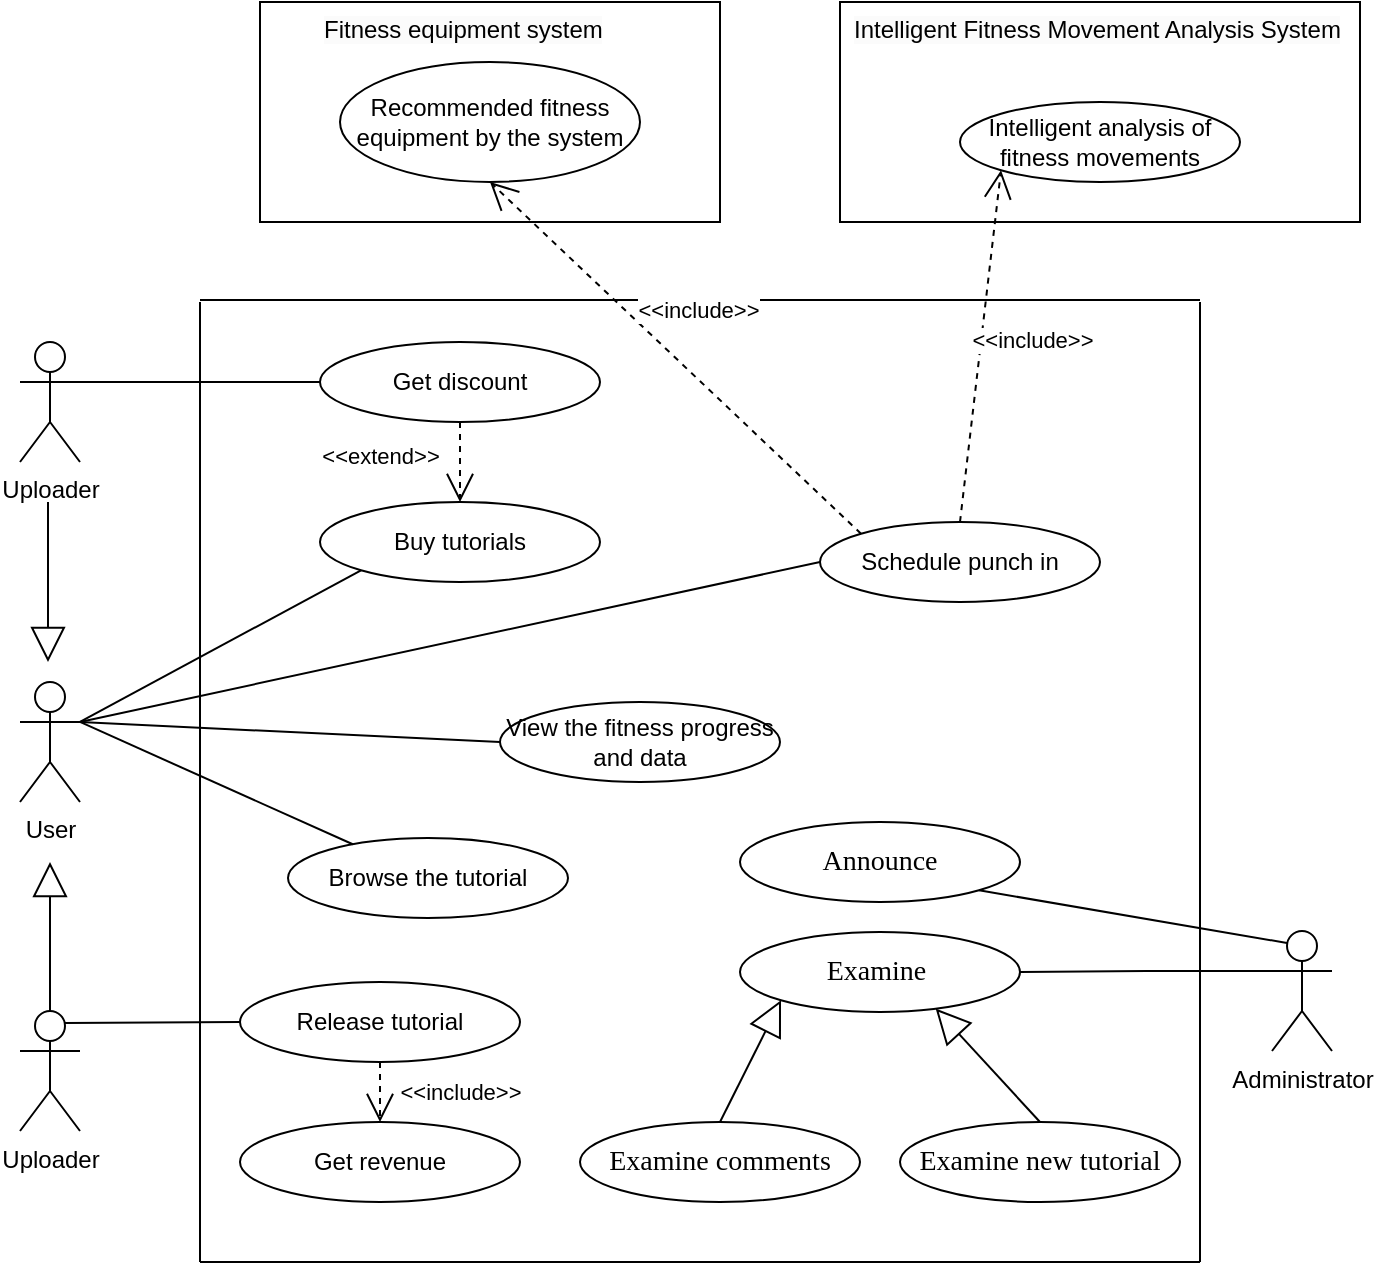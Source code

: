 <mxfile version="24.8.4">
  <diagram name="第 1 页" id="2JoYq1CiL_ViwrK-kZay">
    <mxGraphModel dx="1255" dy="855" grid="1" gridSize="10" guides="1" tooltips="1" connect="1" arrows="1" fold="1" page="1" pageScale="1" pageWidth="827" pageHeight="1169" math="0" shadow="0">
      <root>
        <mxCell id="0" />
        <mxCell id="1" parent="0" />
        <mxCell id="nkLPv6YQ5zhJVcPbAPPE-1" value="" style="edgeStyle=orthogonalEdgeStyle;rounded=0;orthogonalLoop=1;jettySize=auto;html=1;exitX=0;exitY=0.333;exitDx=0;exitDy=0;exitPerimeter=0;endArrow=none;endFill=0;" parent="1" source="nkLPv6YQ5zhJVcPbAPPE-2" target="nkLPv6YQ5zhJVcPbAPPE-20" edge="1">
          <mxGeometry relative="1" as="geometry" />
        </mxCell>
        <mxCell id="nkLPv6YQ5zhJVcPbAPPE-2" value="Administrator" style="shape=umlActor;verticalLabelPosition=bottom;verticalAlign=top;html=1;outlineConnect=0;" parent="1" vertex="1">
          <mxGeometry x="726" y="544.5" width="30" height="60" as="geometry" />
        </mxCell>
        <mxCell id="nkLPv6YQ5zhJVcPbAPPE-3" value="User" style="shape=umlActor;verticalLabelPosition=bottom;verticalAlign=top;html=1;outlineConnect=0;" parent="1" vertex="1">
          <mxGeometry x="100" y="420" width="30" height="60" as="geometry" />
        </mxCell>
        <mxCell id="nkLPv6YQ5zhJVcPbAPPE-4" value="Uploader" style="shape=umlActor;verticalLabelPosition=bottom;verticalAlign=top;html=1;outlineConnect=0;" parent="1" vertex="1">
          <mxGeometry x="100" y="584.5" width="30" height="60" as="geometry" />
        </mxCell>
        <mxCell id="nkLPv6YQ5zhJVcPbAPPE-5" value="" style="endArrow=block;endSize=15;endFill=0;html=1;rounded=0;exitX=0.5;exitY=0;exitDx=0;exitDy=0;exitPerimeter=0;" parent="1" source="nkLPv6YQ5zhJVcPbAPPE-4" edge="1">
          <mxGeometry width="160" relative="1" as="geometry">
            <mxPoint x="230" y="470" as="sourcePoint" />
            <mxPoint x="115" y="510" as="targetPoint" />
          </mxGeometry>
        </mxCell>
        <mxCell id="nkLPv6YQ5zhJVcPbAPPE-6" value="" style="endArrow=block;endSize=15;endFill=0;html=1;rounded=0;" parent="1" edge="1">
          <mxGeometry width="160" relative="1" as="geometry">
            <mxPoint x="114" y="330" as="sourcePoint" />
            <mxPoint x="114" y="410" as="targetPoint" />
          </mxGeometry>
        </mxCell>
        <mxCell id="nkLPv6YQ5zhJVcPbAPPE-7" value="Release tutorial" style="ellipse;whiteSpace=wrap;html=1;" parent="1" vertex="1">
          <mxGeometry x="210" y="570" width="140" height="40" as="geometry" />
        </mxCell>
        <mxCell id="nkLPv6YQ5zhJVcPbAPPE-8" value="Buy tutorials" style="ellipse;whiteSpace=wrap;html=1;" parent="1" vertex="1">
          <mxGeometry x="250" y="330" width="140" height="40" as="geometry" />
        </mxCell>
        <mxCell id="nkLPv6YQ5zhJVcPbAPPE-11" value="Schedule punch in" style="ellipse;whiteSpace=wrap;html=1;" parent="1" vertex="1">
          <mxGeometry x="500" y="340" width="140" height="40" as="geometry" />
        </mxCell>
        <mxCell id="nkLPv6YQ5zhJVcPbAPPE-12" value="" style="endArrow=none;endFill=0;endSize=12;html=1;rounded=0;exitX=0.75;exitY=0.1;exitDx=0;exitDy=0;exitPerimeter=0;entryX=0;entryY=0.5;entryDx=0;entryDy=0;" parent="1" source="nkLPv6YQ5zhJVcPbAPPE-4" target="nkLPv6YQ5zhJVcPbAPPE-7" edge="1">
          <mxGeometry width="160" relative="1" as="geometry">
            <mxPoint x="630" y="340" as="sourcePoint" />
            <mxPoint x="790" y="340" as="targetPoint" />
          </mxGeometry>
        </mxCell>
        <mxCell id="nkLPv6YQ5zhJVcPbAPPE-13" value="" style="endArrow=none;endFill=0;endSize=12;html=1;rounded=0;exitX=1;exitY=0.333;exitDx=0;exitDy=0;exitPerimeter=0;entryX=0;entryY=1;entryDx=0;entryDy=0;" parent="1" source="nkLPv6YQ5zhJVcPbAPPE-3" target="nkLPv6YQ5zhJVcPbAPPE-8" edge="1">
          <mxGeometry width="160" relative="1" as="geometry">
            <mxPoint x="210" y="400" as="sourcePoint" />
            <mxPoint x="370" y="340" as="targetPoint" />
          </mxGeometry>
        </mxCell>
        <mxCell id="nkLPv6YQ5zhJVcPbAPPE-14" value="Browse the tutorial" style="ellipse;whiteSpace=wrap;html=1;" parent="1" vertex="1">
          <mxGeometry x="234" y="498" width="140" height="40" as="geometry" />
        </mxCell>
        <mxCell id="nkLPv6YQ5zhJVcPbAPPE-15" value="" style="endArrow=none;endFill=0;endSize=12;html=1;rounded=0;exitX=1;exitY=0.333;exitDx=0;exitDy=0;exitPerimeter=0;" parent="1" source="nkLPv6YQ5zhJVcPbAPPE-3" target="nkLPv6YQ5zhJVcPbAPPE-14" edge="1">
          <mxGeometry width="160" relative="1" as="geometry">
            <mxPoint x="250" y="370" as="sourcePoint" />
            <mxPoint x="360" y="428" as="targetPoint" />
          </mxGeometry>
        </mxCell>
        <mxCell id="nkLPv6YQ5zhJVcPbAPPE-16" value="&amp;lt;&amp;lt;include&amp;gt;&amp;gt;" style="endArrow=open;endSize=12;dashed=1;html=1;rounded=0;exitX=0.5;exitY=1;exitDx=0;exitDy=0;entryX=0.5;entryY=0;entryDx=0;entryDy=0;" parent="1" source="nkLPv6YQ5zhJVcPbAPPE-7" target="nkLPv6YQ5zhJVcPbAPPE-27" edge="1">
          <mxGeometry x="-0.033" y="40" width="160" relative="1" as="geometry">
            <mxPoint x="289.78" y="596.0" as="sourcePoint" />
            <mxPoint x="290" y="660" as="targetPoint" />
            <mxPoint as="offset" />
          </mxGeometry>
        </mxCell>
        <mxCell id="nkLPv6YQ5zhJVcPbAPPE-20" value="&lt;p class=&quot;MsoNormal&quot;&gt;&lt;span style=&quot;mso-spacerun:&#39;yes&#39;;font-family:宋体;mso-ascii-font-family:Calibri;&lt;br/&gt;mso-hansi-font-family:Calibri;mso-bidi-font-family:&#39;Times New Roman&#39;;font-size:10.5pt;&lt;br/&gt;mso-font-kerning:1.0pt;&quot;&gt;&lt;font face=&quot;Calibri&quot;&gt;Examine&amp;nbsp;&lt;/font&gt;&lt;/span&gt;&lt;/p&gt;" style="ellipse;whiteSpace=wrap;html=1;" parent="1" vertex="1">
          <mxGeometry x="460" y="545" width="140" height="40" as="geometry" />
        </mxCell>
        <mxCell id="nkLPv6YQ5zhJVcPbAPPE-21" value="&lt;p class=&quot;MsoNormal&quot;&gt;&lt;font face=&quot;Calibri&quot;&gt;&lt;span style=&quot;font-size: 14px;&quot;&gt;Announce&lt;/span&gt;&lt;/font&gt;&lt;br&gt;&lt;/p&gt;" style="ellipse;whiteSpace=wrap;html=1;" parent="1" vertex="1">
          <mxGeometry x="460" y="490" width="140" height="40" as="geometry" />
        </mxCell>
        <mxCell id="nkLPv6YQ5zhJVcPbAPPE-22" value="&lt;p class=&quot;MsoNormal&quot;&gt;&lt;font face=&quot;Calibri&quot;&gt;&lt;span style=&quot;font-size: 14px;&quot;&gt;Examine new tutorial&lt;/span&gt;&lt;/font&gt;&lt;br&gt;&lt;/p&gt;" style="ellipse;whiteSpace=wrap;html=1;" parent="1" vertex="1">
          <mxGeometry x="540" y="640" width="140" height="40" as="geometry" />
        </mxCell>
        <mxCell id="nkLPv6YQ5zhJVcPbAPPE-23" value="&lt;p class=&quot;MsoNormal&quot;&gt;&lt;font face=&quot;Calibri&quot;&gt;&lt;span style=&quot;font-size: 14px;&quot;&gt;Examine comments&lt;/span&gt;&lt;/font&gt;&lt;/p&gt;" style="ellipse;whiteSpace=wrap;html=1;" parent="1" vertex="1">
          <mxGeometry x="380" y="640" width="140" height="40" as="geometry" />
        </mxCell>
        <mxCell id="nkLPv6YQ5zhJVcPbAPPE-24" value="" style="endArrow=block;endSize=15;endFill=0;html=1;rounded=0;exitX=0.5;exitY=0;exitDx=0;exitDy=0;entryX=0.699;entryY=0.958;entryDx=0;entryDy=0;entryPerimeter=0;" parent="1" source="nkLPv6YQ5zhJVcPbAPPE-22" target="nkLPv6YQ5zhJVcPbAPPE-20" edge="1">
          <mxGeometry width="160" relative="1" as="geometry">
            <mxPoint x="85" y="580" as="sourcePoint" />
            <mxPoint x="110" y="490" as="targetPoint" />
          </mxGeometry>
        </mxCell>
        <mxCell id="nkLPv6YQ5zhJVcPbAPPE-25" value="" style="endArrow=block;endSize=15;endFill=0;html=1;rounded=0;exitX=0.5;exitY=0;exitDx=0;exitDy=0;entryX=0;entryY=1;entryDx=0;entryDy=0;" parent="1" source="nkLPv6YQ5zhJVcPbAPPE-23" target="nkLPv6YQ5zhJVcPbAPPE-20" edge="1">
          <mxGeometry width="160" relative="1" as="geometry">
            <mxPoint x="95" y="590" as="sourcePoint" />
            <mxPoint x="530" y="640" as="targetPoint" />
          </mxGeometry>
        </mxCell>
        <mxCell id="nkLPv6YQ5zhJVcPbAPPE-26" value="" style="endArrow=none;endFill=0;endSize=12;html=1;rounded=0;exitX=0.25;exitY=0.1;exitDx=0;exitDy=0;exitPerimeter=0;entryX=1;entryY=1;entryDx=0;entryDy=0;" parent="1" source="nkLPv6YQ5zhJVcPbAPPE-2" target="nkLPv6YQ5zhJVcPbAPPE-21" edge="1">
          <mxGeometry width="160" relative="1" as="geometry">
            <mxPoint x="173" y="586" as="sourcePoint" />
            <mxPoint x="230" y="586" as="targetPoint" />
          </mxGeometry>
        </mxCell>
        <mxCell id="nkLPv6YQ5zhJVcPbAPPE-27" value="Get revenue" style="ellipse;whiteSpace=wrap;html=1;" parent="1" vertex="1">
          <mxGeometry x="210" y="640" width="140" height="40" as="geometry" />
        </mxCell>
        <mxCell id="nkLPv6YQ5zhJVcPbAPPE-28" value="Uploader" style="shape=umlActor;verticalLabelPosition=bottom;verticalAlign=top;html=1;outlineConnect=0;" parent="1" vertex="1">
          <mxGeometry x="100" y="250" width="30" height="60" as="geometry" />
        </mxCell>
        <mxCell id="nkLPv6YQ5zhJVcPbAPPE-29" value="Get discount" style="ellipse;whiteSpace=wrap;html=1;" parent="1" vertex="1">
          <mxGeometry x="250" y="250" width="140" height="40" as="geometry" />
        </mxCell>
        <mxCell id="nkLPv6YQ5zhJVcPbAPPE-30" value="" style="endArrow=none;endFill=0;endSize=12;html=1;rounded=0;exitX=1;exitY=0.333;exitDx=0;exitDy=0;exitPerimeter=0;entryX=0;entryY=0.5;entryDx=0;entryDy=0;" parent="1" source="nkLPv6YQ5zhJVcPbAPPE-28" target="nkLPv6YQ5zhJVcPbAPPE-29" edge="1">
          <mxGeometry width="160" relative="1" as="geometry">
            <mxPoint x="140" y="450" as="sourcePoint" />
            <mxPoint x="251" y="414" as="targetPoint" />
          </mxGeometry>
        </mxCell>
        <mxCell id="nkLPv6YQ5zhJVcPbAPPE-31" value="&amp;lt;&amp;lt;extend&amp;gt;&amp;gt;" style="endArrow=open;endSize=12;dashed=1;html=1;rounded=0;entryX=0.5;entryY=0;entryDx=0;entryDy=0;exitX=0.5;exitY=1;exitDx=0;exitDy=0;" parent="1" source="nkLPv6YQ5zhJVcPbAPPE-29" target="nkLPv6YQ5zhJVcPbAPPE-8" edge="1">
          <mxGeometry x="-0.143" y="-40" width="160" relative="1" as="geometry">
            <mxPoint x="349" y="414" as="sourcePoint" />
            <mxPoint x="440" y="450" as="targetPoint" />
            <mxPoint as="offset" />
          </mxGeometry>
        </mxCell>
        <mxCell id="nkLPv6YQ5zhJVcPbAPPE-34" value="" style="endArrow=none;html=1;rounded=0;fontFamily=Helvetica;fontSize=12;fontColor=default;" parent="1" edge="1">
          <mxGeometry width="50" height="50" relative="1" as="geometry">
            <mxPoint x="190" y="710" as="sourcePoint" />
            <mxPoint x="690" y="710" as="targetPoint" />
          </mxGeometry>
        </mxCell>
        <mxCell id="nkLPv6YQ5zhJVcPbAPPE-35" value="" style="endArrow=none;html=1;rounded=0;fontFamily=Helvetica;fontSize=12;fontColor=default;" parent="1" edge="1">
          <mxGeometry width="50" height="50" relative="1" as="geometry">
            <mxPoint x="190" y="229" as="sourcePoint" />
            <mxPoint x="690" y="229" as="targetPoint" />
          </mxGeometry>
        </mxCell>
        <mxCell id="nkLPv6YQ5zhJVcPbAPPE-36" value="" style="endArrow=none;html=1;rounded=0;fontFamily=Helvetica;fontSize=12;fontColor=default;" parent="1" edge="1">
          <mxGeometry width="50" height="50" relative="1" as="geometry">
            <mxPoint x="190" y="230" as="sourcePoint" />
            <mxPoint x="190" y="710" as="targetPoint" />
          </mxGeometry>
        </mxCell>
        <mxCell id="nkLPv6YQ5zhJVcPbAPPE-37" value="" style="endArrow=none;html=1;rounded=0;fontFamily=Helvetica;fontSize=12;fontColor=default;" parent="1" edge="1">
          <mxGeometry width="50" height="50" relative="1" as="geometry">
            <mxPoint x="690" y="230" as="sourcePoint" />
            <mxPoint x="690" y="710" as="targetPoint" />
          </mxGeometry>
        </mxCell>
        <mxCell id="nkLPv6YQ5zhJVcPbAPPE-38" value="Intelligent analysis of fitness movements" style="ellipse;whiteSpace=wrap;html=1;" parent="1" vertex="1">
          <mxGeometry x="570" y="130" width="140" height="40" as="geometry" />
        </mxCell>
        <mxCell id="nkLPv6YQ5zhJVcPbAPPE-39" value="&amp;lt;&amp;lt;include&amp;gt;&amp;gt;" style="endArrow=open;endSize=12;dashed=1;html=1;rounded=0;entryX=0;entryY=1;entryDx=0;entryDy=0;exitX=0.5;exitY=0;exitDx=0;exitDy=0;" parent="1" source="nkLPv6YQ5zhJVcPbAPPE-11" target="nkLPv6YQ5zhJVcPbAPPE-38" edge="1">
          <mxGeometry x="0.067" y="-25" width="160" relative="1" as="geometry">
            <mxPoint x="570" y="380" as="sourcePoint" />
            <mxPoint x="620" y="380" as="targetPoint" />
            <mxPoint as="offset" />
          </mxGeometry>
        </mxCell>
        <mxCell id="nkLPv6YQ5zhJVcPbAPPE-40" value="" style="rounded=0;whiteSpace=wrap;html=1;fillColor=none;" parent="1" vertex="1">
          <mxGeometry x="510" y="80" width="260" height="110" as="geometry" />
        </mxCell>
        <mxCell id="nkLPv6YQ5zhJVcPbAPPE-41" value="&lt;span style=&quot;color: rgb(0, 0, 0); font-family: Helvetica; font-size: 12px; font-style: normal; font-variant-ligatures: normal; font-variant-caps: normal; font-weight: 400; letter-spacing: normal; orphans: 2; text-align: center; text-indent: 0px; text-transform: none; widows: 2; word-spacing: 0px; -webkit-text-stroke-width: 0px; background-color: rgb(251, 251, 251); text-decoration-thickness: initial; text-decoration-style: initial; text-decoration-color: initial; float: none; display: inline !important;&quot;&gt;Intelligent Fitness Movement Analysis System&lt;/span&gt;" style="text;whiteSpace=wrap;html=1;" parent="1" vertex="1">
          <mxGeometry x="515" y="80" width="250" height="40" as="geometry" />
        </mxCell>
        <mxCell id="nkLPv6YQ5zhJVcPbAPPE-42" value="Recommended fitness equipment by the system" style="ellipse;whiteSpace=wrap;html=1;" parent="1" vertex="1">
          <mxGeometry x="260" y="110" width="150" height="60" as="geometry" />
        </mxCell>
        <mxCell id="nkLPv6YQ5zhJVcPbAPPE-43" value="" style="rounded=0;whiteSpace=wrap;html=1;fillColor=none;" parent="1" vertex="1">
          <mxGeometry x="220" y="80" width="230" height="110" as="geometry" />
        </mxCell>
        <mxCell id="nkLPv6YQ5zhJVcPbAPPE-44" value="&lt;span style=&quot;color: rgb(0, 0, 0); font-family: Helvetica; font-size: 12px; font-style: normal; font-variant-ligatures: normal; font-variant-caps: normal; font-weight: 400; letter-spacing: normal; orphans: 2; text-align: center; text-indent: 0px; text-transform: none; widows: 2; word-spacing: 0px; -webkit-text-stroke-width: 0px; background-color: rgb(251, 251, 251); text-decoration-thickness: initial; text-decoration-style: initial; text-decoration-color: initial; float: none; display: inline !important;&quot;&gt;Fitness equipment system&lt;/span&gt;" style="text;whiteSpace=wrap;html=1;" parent="1" vertex="1">
          <mxGeometry x="250" y="80" width="170" height="40" as="geometry" />
        </mxCell>
        <mxCell id="nkLPv6YQ5zhJVcPbAPPE-45" value="&amp;lt;&amp;lt;include&amp;gt;&amp;gt;" style="endArrow=open;endSize=12;dashed=1;html=1;rounded=0;exitX=0;exitY=0;exitDx=0;exitDy=0;entryX=0.5;entryY=1;entryDx=0;entryDy=0;" parent="1" source="nkLPv6YQ5zhJVcPbAPPE-11" target="nkLPv6YQ5zhJVcPbAPPE-42" edge="1">
          <mxGeometry x="0.067" y="-25" width="160" relative="1" as="geometry">
            <mxPoint x="500" y="360" as="sourcePoint" />
            <mxPoint x="601" y="174" as="targetPoint" />
            <mxPoint as="offset" />
          </mxGeometry>
        </mxCell>
        <mxCell id="l29hMZEsNcgdZYmK5G0j-1" value="" style="endArrow=none;endFill=0;endSize=12;html=1;rounded=0;exitX=1;exitY=0.333;exitDx=0;exitDy=0;exitPerimeter=0;entryX=0;entryY=0.5;entryDx=0;entryDy=0;" parent="1" source="nkLPv6YQ5zhJVcPbAPPE-3" target="nkLPv6YQ5zhJVcPbAPPE-11" edge="1">
          <mxGeometry width="160" relative="1" as="geometry">
            <mxPoint x="140" y="450" as="sourcePoint" />
            <mxPoint x="261" y="386" as="targetPoint" />
          </mxGeometry>
        </mxCell>
        <mxCell id="l29hMZEsNcgdZYmK5G0j-2" value="View the fitness progress and data" style="ellipse;whiteSpace=wrap;html=1;" parent="1" vertex="1">
          <mxGeometry x="340" y="430" width="140" height="40" as="geometry" />
        </mxCell>
        <mxCell id="l29hMZEsNcgdZYmK5G0j-3" value="" style="endArrow=none;endFill=0;endSize=12;html=1;rounded=0;entryX=0;entryY=0.5;entryDx=0;entryDy=0;" parent="1" target="l29hMZEsNcgdZYmK5G0j-2" edge="1">
          <mxGeometry width="160" relative="1" as="geometry">
            <mxPoint x="130" y="440" as="sourcePoint" />
            <mxPoint x="261" y="386" as="targetPoint" />
          </mxGeometry>
        </mxCell>
      </root>
    </mxGraphModel>
  </diagram>
</mxfile>
